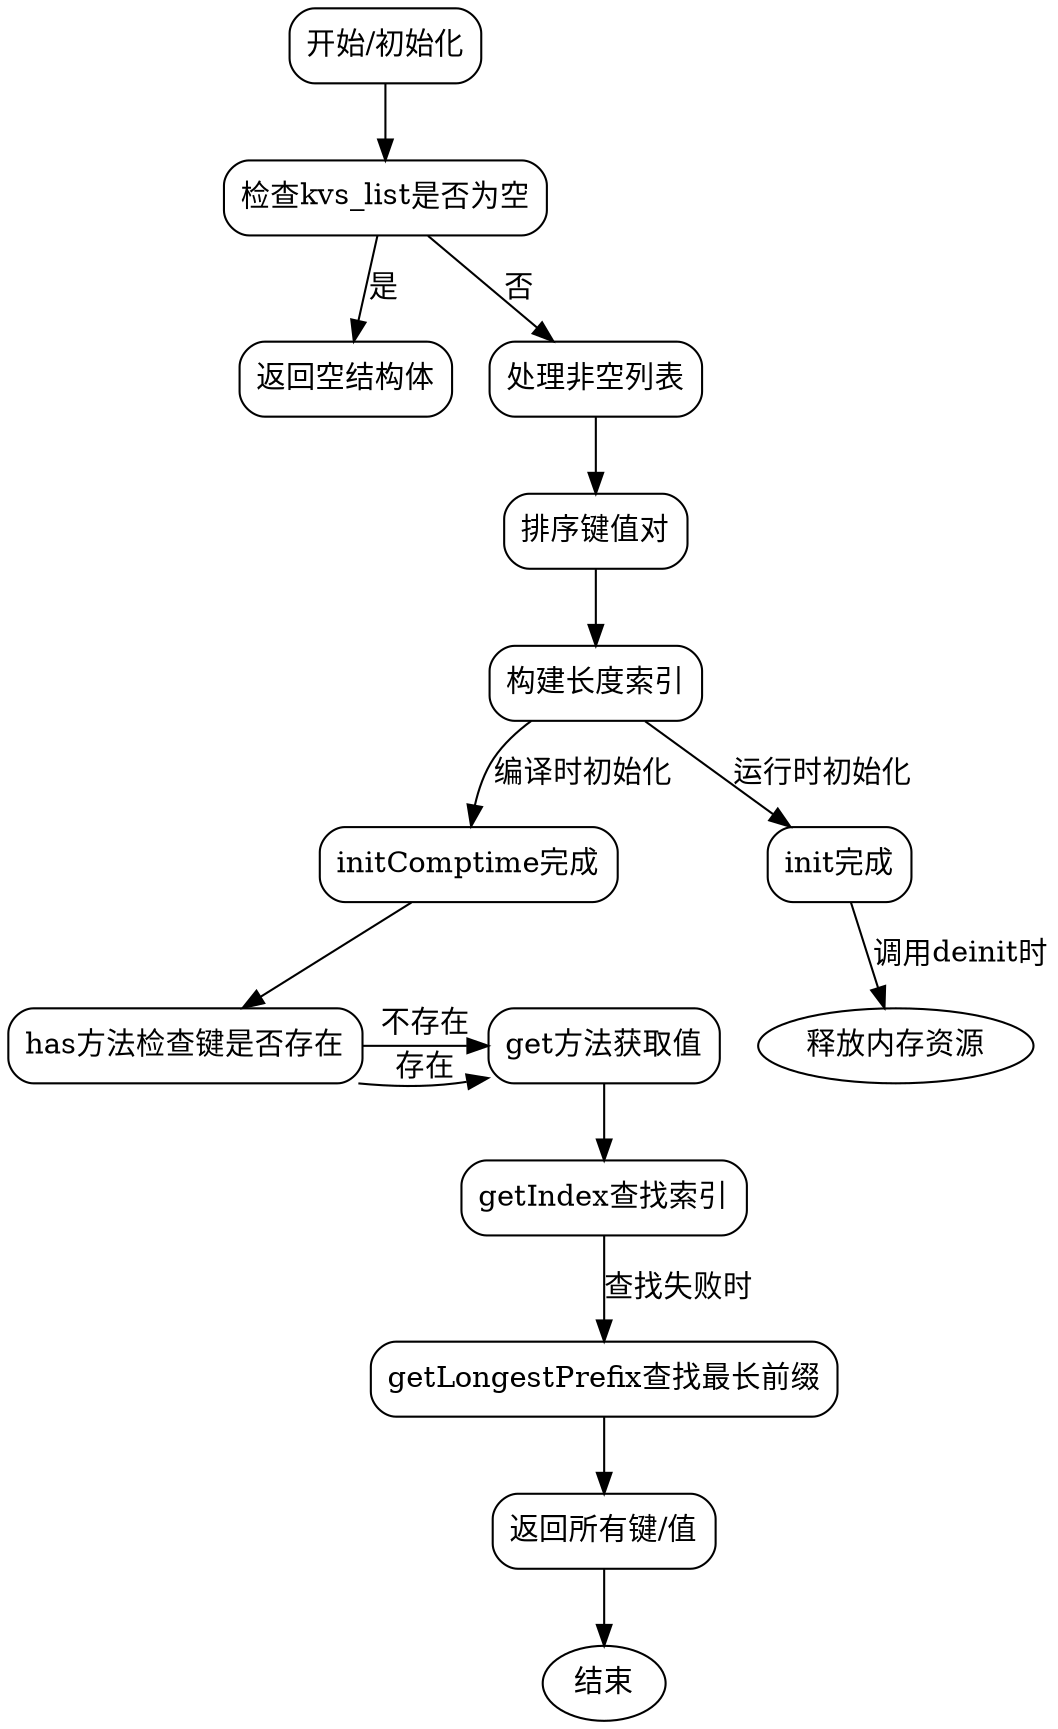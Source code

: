 
digraph StaticStringMapWithEql {
    node [shape=rectangle, style=rounded];

    start [label="开始/初始化"];
    check_empty [label="检查kvs_list是否为空"];
    empty_case [label="返回空结构体"];
    non_empty_case [label="处理非空列表"];
    sort_kvs [label="排序键值对"];
    build_len_indexes [label="构建长度索引"];
    init_comptime [label="initComptime完成"];
    init_runtime [label="init完成"];
    deinit [label="释放内存资源"];
    has_key [label="has方法检查键是否存在"];
    get_value [label="get方法获取值"];
    get_index [label="getIndex查找索引"];
    longest_prefix [label="getLongestPrefix查找最长前缀"];
    keys_values [label="返回所有键/值"];

    start -> check_empty;
    check_empty -> empty_case [label="是"];
    check_empty -> non_empty_case [label="否"];
    non_empty_case -> sort_kvs;
    sort_kvs -> build_len_indexes;
    build_len_indexes -> init_comptime [label="编译时初始化"];
    build_len_indexes -> init_runtime [label="运行时初始化"];
    init_comptime -> has_key;
    init_runtime -> deinit [label="调用deinit时"];
    has_key -> get_value [label="存在"];
    has_key -> get_value [label="不存在"];
    get_value -> get_index;
    get_index -> longest_prefix [label="查找失败时"];
    longest_prefix -> keys_values;
    keys_values -> end;

    // 辅助连接和样式
    deinit [shape=ellipse];
    end [shape=ellipse, label="结束"];
    {rank=same; init_comptime, init_runtime}
    {rank=same; has_key, get_value}
}
